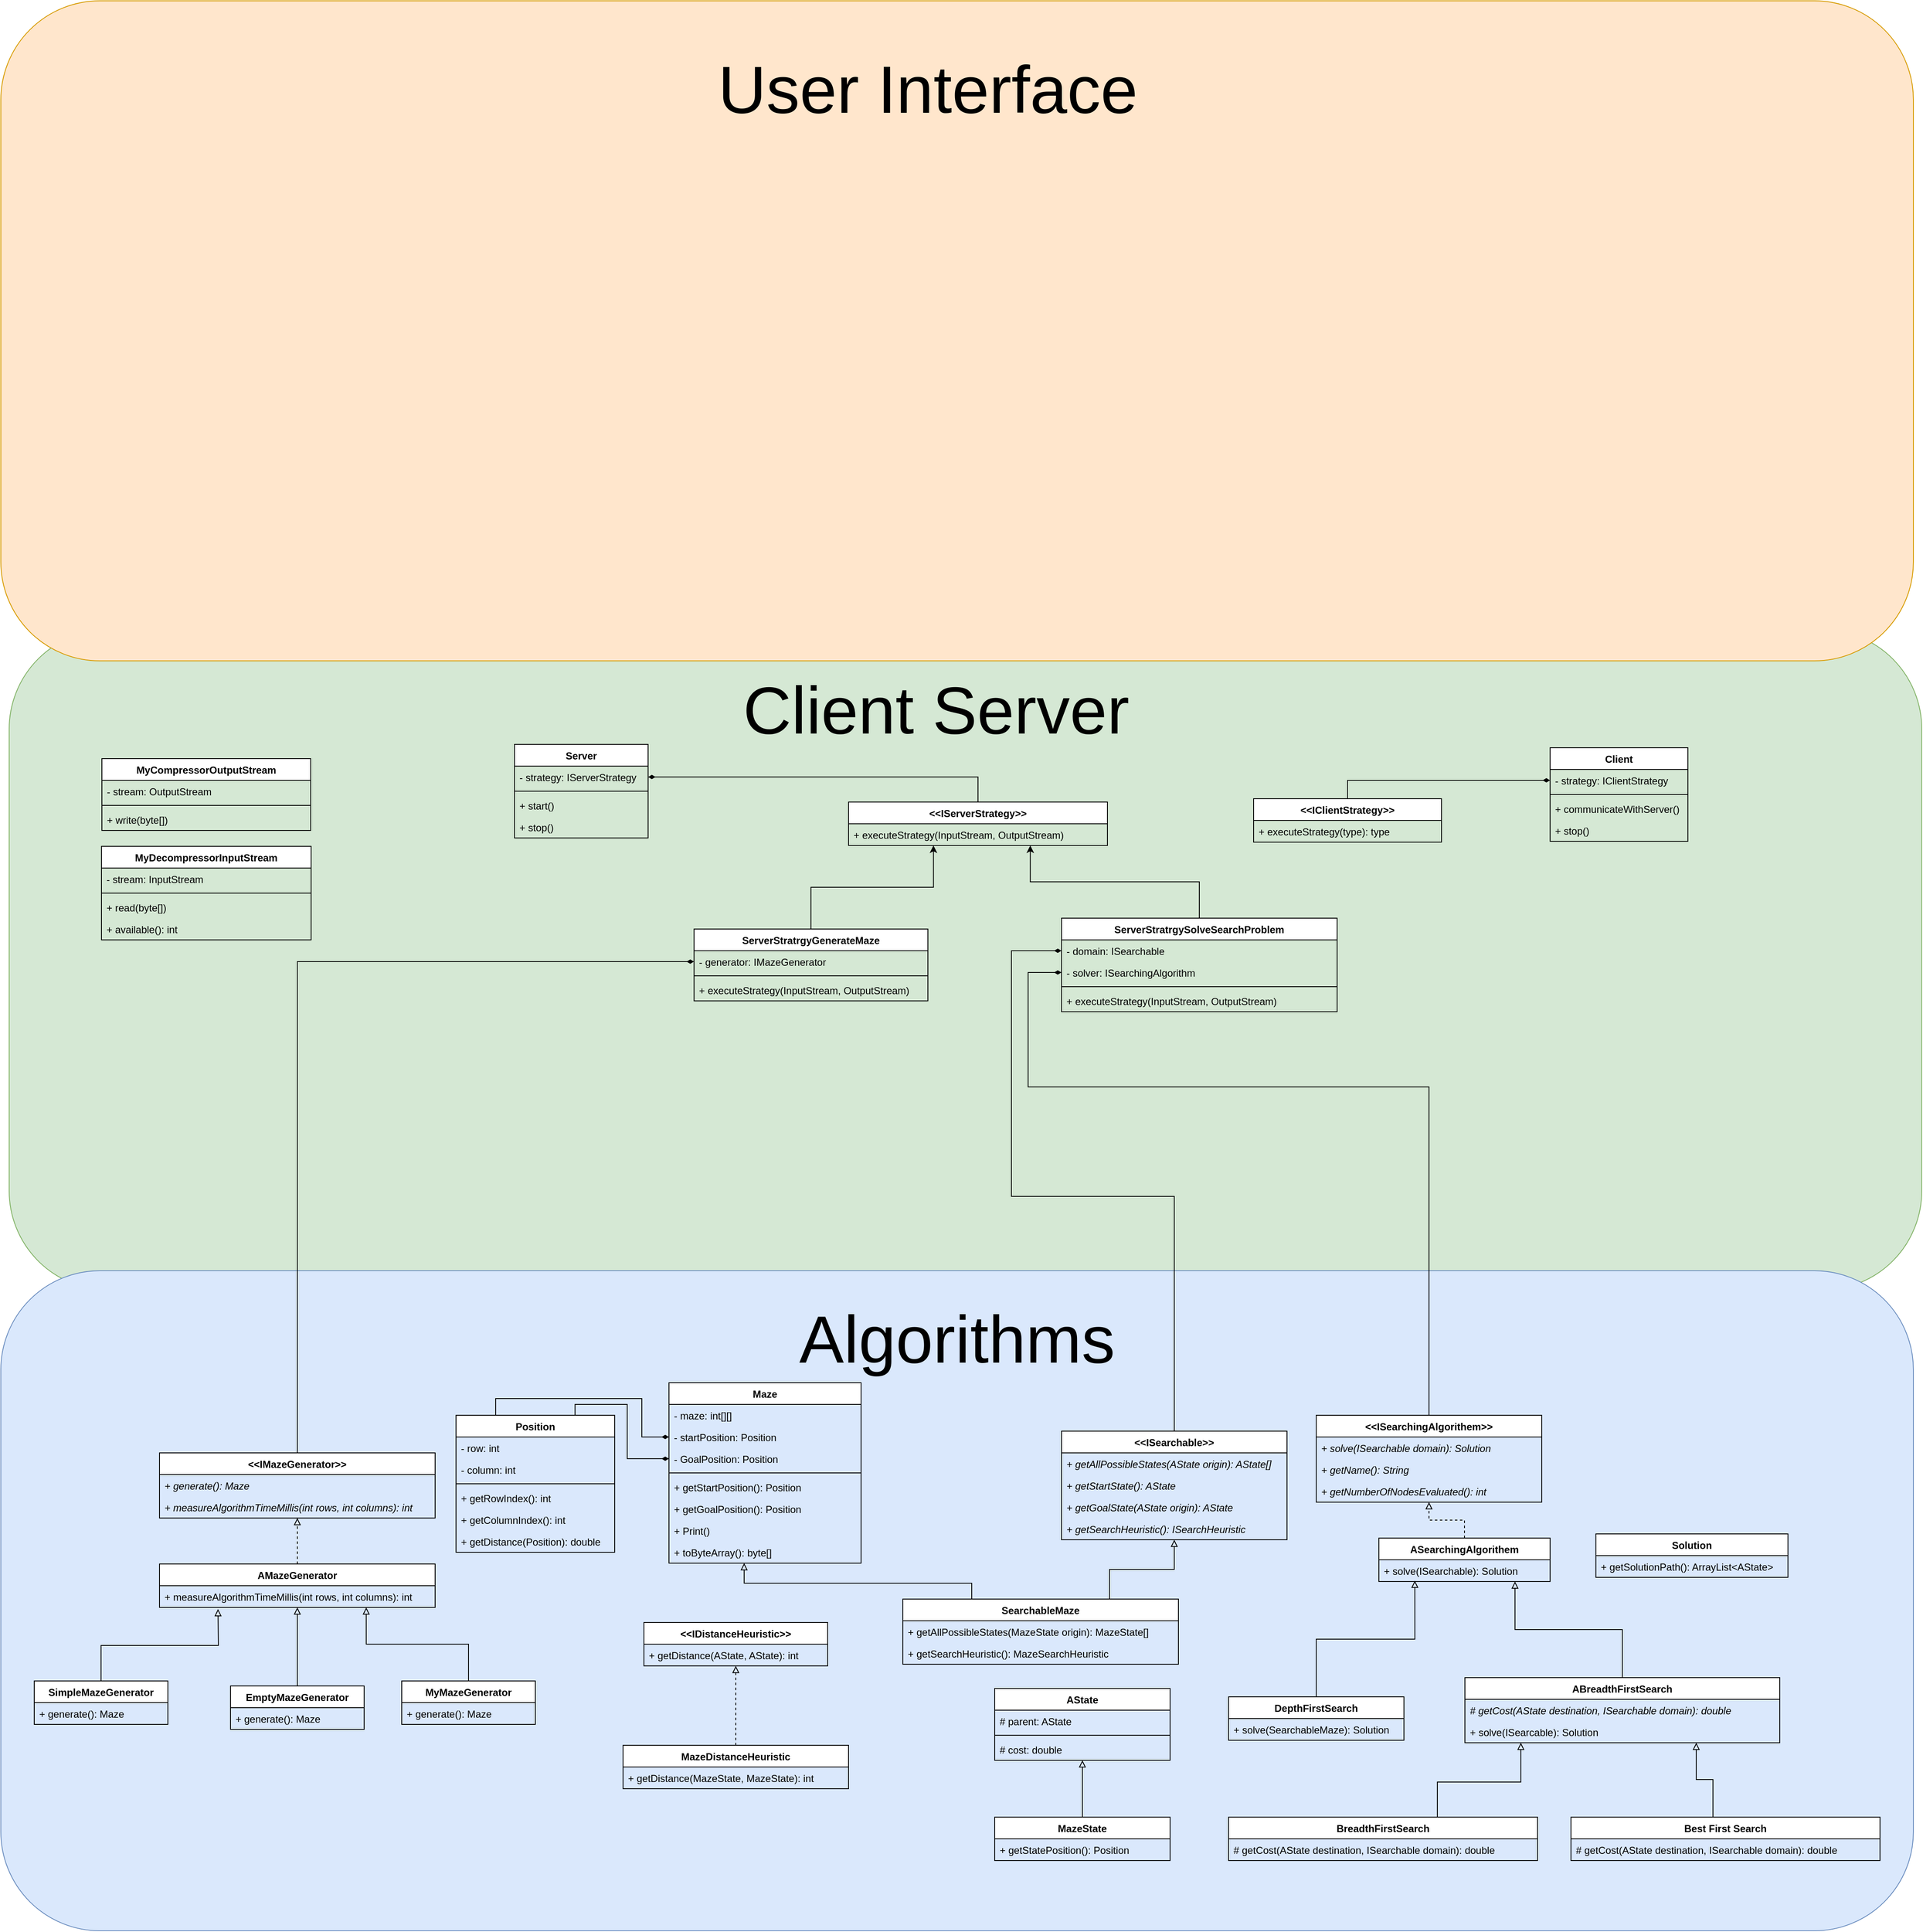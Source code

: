 <mxfile version="10.6.3" type="device"><diagram name="Page-1" id="9f46799a-70d6-7492-0946-bef42562c5a5"><mxGraphModel dx="123" dy="3073" grid="1" gridSize="10" guides="1" tooltips="1" connect="1" arrows="1" fold="1" page="1" pageScale="1" pageWidth="1100" pageHeight="850" background="#ffffff" math="0" shadow="0"><root><mxCell id="0"/><mxCell id="1" parent="0"/><mxCell id="spToThkMb56dMzTuIJ2X-179" value="" style="rounded=1;whiteSpace=wrap;html=1;fillColor=#d5e8d4;strokeColor=#82b366;" parent="1" vertex="1"><mxGeometry x="2540" y="-677" width="2290" height="790" as="geometry"/></mxCell><mxCell id="spToThkMb56dMzTuIJ2X-177" value="" style="rounded=1;whiteSpace=wrap;html=1;fillColor=#dae8fc;strokeColor=#6c8ebf;" parent="1" vertex="1"><mxGeometry x="2530" y="90" width="2290" height="790" as="geometry"/></mxCell><mxCell id="VLlTZTjeazGBH-mBGNuR-39" style="edgeStyle=orthogonalEdgeStyle;rounded=0;orthogonalLoop=1;jettySize=auto;html=1;exitX=0.5;exitY=0;exitDx=0;exitDy=0;entryX=0;entryY=0.5;entryDx=0;entryDy=0;endArrow=diamondThin;endFill=1;" edge="1" parent="1" source="spToThkMb56dMzTuIJ2X-102" target="VLlTZTjeazGBH-mBGNuR-25"><mxGeometry relative="1" as="geometry"/></mxCell><mxCell id="spToThkMb56dMzTuIJ2X-102" value="&lt;&lt;IMazeGenerator&gt;&gt;" style="swimlane;fontStyle=1;align=center;verticalAlign=top;childLayout=stackLayout;horizontal=1;startSize=26;horizontalStack=0;resizeParent=1;resizeParentMax=0;resizeLast=0;collapsible=1;marginBottom=0;" parent="1" vertex="1" treatAsSingle="0"><mxGeometry x="2720" y="308" width="330" height="78" as="geometry"/></mxCell><mxCell id="spToThkMb56dMzTuIJ2X-103" value="+ generate(): Maze" style="text;strokeColor=none;fillColor=none;align=left;verticalAlign=top;spacingLeft=4;spacingRight=4;overflow=hidden;rotatable=0;points=[[0,0.5],[1,0.5]];portConstraint=eastwest;fontStyle=2" parent="spToThkMb56dMzTuIJ2X-102" vertex="1"><mxGeometry y="26" width="330" height="26" as="geometry"/></mxCell><mxCell id="spToThkMb56dMzTuIJ2X-104" value="+ measureAlgorithmTimeMillis(int rows, int columns): int" style="text;strokeColor=none;fillColor=none;align=left;verticalAlign=top;spacingLeft=4;spacingRight=4;overflow=hidden;rotatable=0;points=[[0,0.5],[1,0.5]];portConstraint=eastwest;dashed=1;fontStyle=2" parent="spToThkMb56dMzTuIJ2X-102" vertex="1"><mxGeometry y="52" width="330" height="26" as="geometry"/></mxCell><mxCell id="spToThkMb56dMzTuIJ2X-105" style="edgeStyle=orthogonalEdgeStyle;rounded=0;orthogonalLoop=1;jettySize=auto;html=1;strokeColor=none;" parent="1" source="spToThkMb56dMzTuIJ2X-107" target="spToThkMb56dMzTuIJ2X-102" edge="1"><mxGeometry relative="1" as="geometry"/></mxCell><mxCell id="spToThkMb56dMzTuIJ2X-106" style="edgeStyle=orthogonalEdgeStyle;rounded=0;orthogonalLoop=1;jettySize=auto;html=1;exitX=0.5;exitY=0;exitDx=0;exitDy=0;strokeColor=#000000;dashed=1;endArrow=block;endFill=0;" parent="1" source="spToThkMb56dMzTuIJ2X-107" target="spToThkMb56dMzTuIJ2X-102" edge="1"><mxGeometry relative="1" as="geometry"/></mxCell><mxCell id="spToThkMb56dMzTuIJ2X-107" value="AMazeGenerator" style="swimlane;fontStyle=1;align=center;verticalAlign=top;childLayout=stackLayout;horizontal=1;startSize=26;horizontalStack=0;resizeParent=1;resizeParentMax=0;resizeLast=0;collapsible=1;marginBottom=0;" parent="1" vertex="1" treatAsSingle="0"><mxGeometry x="2720" y="441" width="330" height="52" as="geometry"/></mxCell><mxCell id="spToThkMb56dMzTuIJ2X-108" value="+ measureAlgorithmTimeMillis(int rows, int columns): int" style="text;strokeColor=none;fillColor=none;align=left;verticalAlign=top;spacingLeft=4;spacingRight=4;overflow=hidden;rotatable=0;points=[[0,0.5],[1,0.5]];portConstraint=eastwest;" parent="spToThkMb56dMzTuIJ2X-107" vertex="1"><mxGeometry y="26" width="330" height="26" as="geometry"/></mxCell><mxCell id="spToThkMb56dMzTuIJ2X-109" style="edgeStyle=orthogonalEdgeStyle;rounded=0;orthogonalLoop=1;jettySize=auto;html=1;exitX=0.5;exitY=0;exitDx=0;exitDy=0;endArrow=block;endFill=0;strokeColor=#000000;" parent="1" source="spToThkMb56dMzTuIJ2X-110" edge="1"><mxGeometry relative="1" as="geometry"><mxPoint x="2790" y="495" as="targetPoint"/></mxGeometry></mxCell><mxCell id="spToThkMb56dMzTuIJ2X-110" value="SimpleMazeGenerator" style="swimlane;fontStyle=1;align=center;verticalAlign=top;childLayout=stackLayout;horizontal=1;startSize=26;horizontalStack=0;resizeParent=1;resizeParentMax=0;resizeLast=0;collapsible=1;marginBottom=0;" parent="1" vertex="1" treatAsSingle="0"><mxGeometry x="2570" y="581" width="160" height="52" as="geometry"/></mxCell><mxCell id="spToThkMb56dMzTuIJ2X-111" value="+ generate(): Maze" style="text;strokeColor=none;fillColor=none;align=left;verticalAlign=top;spacingLeft=4;spacingRight=4;overflow=hidden;rotatable=0;points=[[0,0.5],[1,0.5]];portConstraint=eastwest;" parent="spToThkMb56dMzTuIJ2X-110" vertex="1"><mxGeometry y="26" width="160" height="26" as="geometry"/></mxCell><mxCell id="spToThkMb56dMzTuIJ2X-112" style="edgeStyle=orthogonalEdgeStyle;rounded=0;orthogonalLoop=1;jettySize=auto;html=1;exitX=0.5;exitY=0;exitDx=0;exitDy=0;startArrow=none;startFill=0;endArrow=block;endFill=0;strokeColor=#000000;" parent="1" source="spToThkMb56dMzTuIJ2X-113" target="spToThkMb56dMzTuIJ2X-107" edge="1"><mxGeometry relative="1" as="geometry"/></mxCell><mxCell id="spToThkMb56dMzTuIJ2X-113" value="EmptyMazeGenerator" style="swimlane;fontStyle=1;align=center;verticalAlign=top;childLayout=stackLayout;horizontal=1;startSize=26;horizontalStack=0;resizeParent=1;resizeParentMax=0;resizeLast=0;collapsible=1;marginBottom=0;" parent="1" vertex="1" treatAsSingle="0"><mxGeometry x="2805" y="587" width="160" height="52" as="geometry"/></mxCell><mxCell id="spToThkMb56dMzTuIJ2X-114" value="+ generate(): Maze" style="text;strokeColor=none;fillColor=none;align=left;verticalAlign=top;spacingLeft=4;spacingRight=4;overflow=hidden;rotatable=0;points=[[0,0.5],[1,0.5]];portConstraint=eastwest;" parent="spToThkMb56dMzTuIJ2X-113" vertex="1"><mxGeometry y="26" width="160" height="26" as="geometry"/></mxCell><mxCell id="spToThkMb56dMzTuIJ2X-115" style="edgeStyle=orthogonalEdgeStyle;rounded=0;orthogonalLoop=1;jettySize=auto;html=1;exitX=0.5;exitY=0;exitDx=0;exitDy=0;entryX=0.75;entryY=1;entryDx=0;entryDy=0;endArrow=block;endFill=0;strokeColor=#000000;" parent="1" source="spToThkMb56dMzTuIJ2X-116" target="spToThkMb56dMzTuIJ2X-107" edge="1"><mxGeometry relative="1" as="geometry"/></mxCell><mxCell id="spToThkMb56dMzTuIJ2X-116" value="MyMazeGenerator&#10;" style="swimlane;fontStyle=1;align=center;verticalAlign=top;childLayout=stackLayout;horizontal=1;startSize=26;horizontalStack=0;resizeParent=1;resizeParentMax=0;resizeLast=0;collapsible=1;marginBottom=0;" parent="1" vertex="1" treatAsSingle="0"><mxGeometry x="3010" y="581" width="160" height="52" as="geometry"/></mxCell><mxCell id="spToThkMb56dMzTuIJ2X-117" value="+ generate(): Maze" style="text;strokeColor=none;fillColor=none;align=left;verticalAlign=top;spacingLeft=4;spacingRight=4;overflow=hidden;rotatable=0;points=[[0,0.5],[1,0.5]];portConstraint=eastwest;" parent="spToThkMb56dMzTuIJ2X-116" vertex="1"><mxGeometry y="26" width="160" height="26" as="geometry"/></mxCell><mxCell id="spToThkMb56dMzTuIJ2X-118" value="Maze" style="swimlane;fontStyle=1;align=center;verticalAlign=top;childLayout=stackLayout;horizontal=1;startSize=26;horizontalStack=0;resizeParent=1;resizeParentMax=0;resizeLast=0;collapsible=1;marginBottom=0;" parent="1" vertex="1" treatAsSingle="0"><mxGeometry x="3330" y="224" width="230" height="216" as="geometry"/></mxCell><mxCell id="spToThkMb56dMzTuIJ2X-119" value="- maze: int[][]&#10;" style="text;strokeColor=none;fillColor=none;align=left;verticalAlign=top;spacingLeft=4;spacingRight=4;overflow=hidden;rotatable=0;points=[[0,0.5],[1,0.5]];portConstraint=eastwest;" parent="spToThkMb56dMzTuIJ2X-118" vertex="1"><mxGeometry y="26" width="230" height="26" as="geometry"/></mxCell><mxCell id="spToThkMb56dMzTuIJ2X-120" value="- startPosition: Position&#10;" style="text;strokeColor=none;fillColor=none;align=left;verticalAlign=top;spacingLeft=4;spacingRight=4;overflow=hidden;rotatable=0;points=[[0,0.5],[1,0.5]];portConstraint=eastwest;" parent="spToThkMb56dMzTuIJ2X-118" vertex="1"><mxGeometry y="52" width="230" height="26" as="geometry"/></mxCell><mxCell id="spToThkMb56dMzTuIJ2X-121" value="- GoalPosition: Position&#10;" style="text;strokeColor=none;fillColor=none;align=left;verticalAlign=top;spacingLeft=4;spacingRight=4;overflow=hidden;rotatable=0;points=[[0,0.5],[1,0.5]];portConstraint=eastwest;" parent="spToThkMb56dMzTuIJ2X-118" vertex="1"><mxGeometry y="78" width="230" height="26" as="geometry"/></mxCell><mxCell id="spToThkMb56dMzTuIJ2X-122" value="" style="line;strokeWidth=1;fillColor=none;align=left;verticalAlign=middle;spacingTop=-1;spacingLeft=3;spacingRight=3;rotatable=0;labelPosition=right;points=[];portConstraint=eastwest;" parent="spToThkMb56dMzTuIJ2X-118" vertex="1"><mxGeometry y="104" width="230" height="8" as="geometry"/></mxCell><mxCell id="spToThkMb56dMzTuIJ2X-123" value="+ getStartPosition(): Position" style="text;strokeColor=none;fillColor=none;align=left;verticalAlign=top;spacingLeft=4;spacingRight=4;overflow=hidden;rotatable=0;points=[[0,0.5],[1,0.5]];portConstraint=eastwest;" parent="spToThkMb56dMzTuIJ2X-118" vertex="1"><mxGeometry y="112" width="230" height="26" as="geometry"/></mxCell><mxCell id="spToThkMb56dMzTuIJ2X-124" value="+ getGoalPosition(): Position" style="text;strokeColor=none;fillColor=none;align=left;verticalAlign=top;spacingLeft=4;spacingRight=4;overflow=hidden;rotatable=0;points=[[0,0.5],[1,0.5]];portConstraint=eastwest;" parent="spToThkMb56dMzTuIJ2X-118" vertex="1"><mxGeometry y="138" width="230" height="26" as="geometry"/></mxCell><mxCell id="spToThkMb56dMzTuIJ2X-125" value="+ Print()" style="text;strokeColor=none;fillColor=none;align=left;verticalAlign=top;spacingLeft=4;spacingRight=4;overflow=hidden;rotatable=0;points=[[0,0.5],[1,0.5]];portConstraint=eastwest;" parent="spToThkMb56dMzTuIJ2X-118" vertex="1"><mxGeometry y="164" width="230" height="26" as="geometry"/></mxCell><mxCell id="VLlTZTjeazGBH-mBGNuR-7" value="+ toByteArray(): byte[]" style="text;strokeColor=none;fillColor=none;align=left;verticalAlign=top;spacingLeft=4;spacingRight=4;overflow=hidden;rotatable=0;points=[[0,0.5],[1,0.5]];portConstraint=eastwest;" vertex="1" parent="spToThkMb56dMzTuIJ2X-118"><mxGeometry y="190" width="230" height="26" as="geometry"/></mxCell><mxCell id="VLlTZTjeazGBH-mBGNuR-37" style="edgeStyle=orthogonalEdgeStyle;rounded=0;orthogonalLoop=1;jettySize=auto;html=1;exitX=0.75;exitY=0;exitDx=0;exitDy=0;endArrow=diamondThin;endFill=1;entryX=0;entryY=0.5;entryDx=0;entryDy=0;" edge="1" parent="1" source="spToThkMb56dMzTuIJ2X-126" target="spToThkMb56dMzTuIJ2X-121"><mxGeometry relative="1" as="geometry"><Array as="points"><mxPoint x="3218" y="250"/><mxPoint x="3280" y="250"/><mxPoint x="3280" y="315"/></Array></mxGeometry></mxCell><mxCell id="spToThkMb56dMzTuIJ2X-126" value="Position" style="swimlane;fontStyle=1;align=center;verticalAlign=top;childLayout=stackLayout;horizontal=1;startSize=26;horizontalStack=0;resizeParent=1;resizeParentMax=0;resizeLast=0;collapsible=1;marginBottom=0;" parent="1" vertex="1" treatAsSingle="0"><mxGeometry x="3075" y="263" width="190" height="164" as="geometry"><mxRectangle x="760" y="84" width="80" height="26" as="alternateBounds"/></mxGeometry></mxCell><mxCell id="spToThkMb56dMzTuIJ2X-127" value="- row: int" style="text;strokeColor=none;fillColor=none;align=left;verticalAlign=top;spacingLeft=4;spacingRight=4;overflow=hidden;rotatable=0;points=[[0,0.5],[1,0.5]];portConstraint=eastwest;" parent="spToThkMb56dMzTuIJ2X-126" vertex="1"><mxGeometry y="26" width="190" height="26" as="geometry"/></mxCell><mxCell id="spToThkMb56dMzTuIJ2X-128" value="- column: int" style="text;strokeColor=none;fillColor=none;align=left;verticalAlign=top;spacingLeft=4;spacingRight=4;overflow=hidden;rotatable=0;points=[[0,0.5],[1,0.5]];portConstraint=eastwest;" parent="spToThkMb56dMzTuIJ2X-126" vertex="1"><mxGeometry y="52" width="190" height="26" as="geometry"/></mxCell><mxCell id="spToThkMb56dMzTuIJ2X-129" value="" style="line;strokeWidth=1;fillColor=none;align=left;verticalAlign=middle;spacingTop=-1;spacingLeft=3;spacingRight=3;rotatable=0;labelPosition=right;points=[];portConstraint=eastwest;" parent="spToThkMb56dMzTuIJ2X-126" vertex="1"><mxGeometry y="78" width="190" height="8" as="geometry"/></mxCell><mxCell id="spToThkMb56dMzTuIJ2X-130" value="+ getRowIndex(): int" style="text;strokeColor=none;fillColor=none;align=left;verticalAlign=top;spacingLeft=4;spacingRight=4;overflow=hidden;rotatable=0;points=[[0,0.5],[1,0.5]];portConstraint=eastwest;" parent="spToThkMb56dMzTuIJ2X-126" vertex="1"><mxGeometry y="86" width="190" height="26" as="geometry"/></mxCell><mxCell id="spToThkMb56dMzTuIJ2X-131" value="+ getColumnIndex(): int" style="text;strokeColor=none;fillColor=none;align=left;verticalAlign=top;spacingLeft=4;spacingRight=4;overflow=hidden;rotatable=0;points=[[0,0.5],[1,0.5]];portConstraint=eastwest;" parent="spToThkMb56dMzTuIJ2X-126" vertex="1"><mxGeometry y="112" width="190" height="26" as="geometry"/></mxCell><mxCell id="spToThkMb56dMzTuIJ2X-132" value="+ getDistance(Position): double" style="text;strokeColor=none;fillColor=none;align=left;verticalAlign=top;spacingLeft=4;spacingRight=4;overflow=hidden;rotatable=0;points=[[0,0.5],[1,0.5]];portConstraint=eastwest;" parent="spToThkMb56dMzTuIJ2X-126" vertex="1"><mxGeometry y="138" width="190" height="26" as="geometry"/></mxCell><mxCell id="VLlTZTjeazGBH-mBGNuR-35" style="edgeStyle=orthogonalEdgeStyle;rounded=0;orthogonalLoop=1;jettySize=auto;html=1;exitX=0.5;exitY=0;exitDx=0;exitDy=0;entryX=0;entryY=0.5;entryDx=0;entryDy=0;endArrow=diamondThin;endFill=1;" edge="1" parent="1" source="spToThkMb56dMzTuIJ2X-133" target="VLlTZTjeazGBH-mBGNuR-29"><mxGeometry relative="1" as="geometry"><Array as="points"><mxPoint x="3935" y="1"/><mxPoint x="3740" y="1"/><mxPoint x="3740" y="-293"/></Array></mxGeometry></mxCell><mxCell id="spToThkMb56dMzTuIJ2X-133" value="&lt;&lt;ISearchable&gt;&gt;" style="swimlane;fontStyle=1;align=center;verticalAlign=top;childLayout=stackLayout;horizontal=1;startSize=26;horizontalStack=0;resizeParent=1;resizeParentMax=0;resizeLast=0;collapsible=1;marginBottom=0;" parent="1" vertex="1" treatAsSingle="0"><mxGeometry x="3800" y="282" width="270" height="130" as="geometry"/></mxCell><mxCell id="spToThkMb56dMzTuIJ2X-134" value="+ getAllPossibleStates(AState origin): AState[]" style="text;strokeColor=none;fillColor=none;align=left;verticalAlign=top;spacingLeft=4;spacingRight=4;overflow=hidden;rotatable=0;points=[[0,0.5],[1,0.5]];portConstraint=eastwest;fontStyle=2" parent="spToThkMb56dMzTuIJ2X-133" vertex="1"><mxGeometry y="26" width="270" height="26" as="geometry"/></mxCell><mxCell id="spToThkMb56dMzTuIJ2X-135" value="+ getStartState(): AState" style="text;strokeColor=none;fillColor=none;align=left;verticalAlign=top;spacingLeft=4;spacingRight=4;overflow=hidden;rotatable=0;points=[[0,0.5],[1,0.5]];portConstraint=eastwest;fontStyle=2" parent="spToThkMb56dMzTuIJ2X-133" vertex="1"><mxGeometry y="52" width="270" height="26" as="geometry"/></mxCell><mxCell id="spToThkMb56dMzTuIJ2X-136" value="+ getGoalState(AState origin): AState" style="text;strokeColor=none;fillColor=none;align=left;verticalAlign=top;spacingLeft=4;spacingRight=4;overflow=hidden;rotatable=0;points=[[0,0.5],[1,0.5]];portConstraint=eastwest;fontStyle=2" parent="spToThkMb56dMzTuIJ2X-133" vertex="1"><mxGeometry y="78" width="270" height="26" as="geometry"/></mxCell><mxCell id="spToThkMb56dMzTuIJ2X-137" value="+ getSearchHeuristic(): ISearchHeuristic" style="text;strokeColor=none;fillColor=none;align=left;verticalAlign=top;spacingLeft=4;spacingRight=4;overflow=hidden;rotatable=0;points=[[0,0.5],[1,0.5]];portConstraint=eastwest;fontStyle=2" parent="spToThkMb56dMzTuIJ2X-133" vertex="1"><mxGeometry y="104" width="270" height="26" as="geometry"/></mxCell><mxCell id="spToThkMb56dMzTuIJ2X-138" style="edgeStyle=orthogonalEdgeStyle;rounded=0;orthogonalLoop=1;jettySize=auto;html=1;exitX=0.75;exitY=0;exitDx=0;exitDy=0;entryX=0.5;entryY=1;entryDx=0;entryDy=0;endArrow=block;endFill=0;strokeColor=#000000;" parent="1" source="spToThkMb56dMzTuIJ2X-140" target="spToThkMb56dMzTuIJ2X-133" edge="1"><mxGeometry relative="1" as="geometry"/></mxCell><mxCell id="spToThkMb56dMzTuIJ2X-139" style="edgeStyle=orthogonalEdgeStyle;rounded=0;orthogonalLoop=1;jettySize=auto;html=1;exitX=0.25;exitY=0;exitDx=0;exitDy=0;endArrow=block;endFill=0;strokeColor=#000000;" parent="1" source="spToThkMb56dMzTuIJ2X-140" target="spToThkMb56dMzTuIJ2X-118" edge="1"><mxGeometry relative="1" as="geometry"><Array as="points"><mxPoint x="3692" y="464"/><mxPoint x="3420" y="464"/></Array></mxGeometry></mxCell><mxCell id="spToThkMb56dMzTuIJ2X-140" value="SearchableMaze" style="swimlane;fontStyle=1;align=center;verticalAlign=top;childLayout=stackLayout;horizontal=1;startSize=26;horizontalStack=0;resizeParent=1;resizeParentMax=0;resizeLast=0;collapsible=1;marginBottom=0;" parent="1" vertex="1" treatAsSingle="0"><mxGeometry x="3610" y="483" width="330" height="78" as="geometry"/></mxCell><mxCell id="spToThkMb56dMzTuIJ2X-141" value="+ getAllPossibleStates(MazeState origin): MazeState[]" style="text;strokeColor=none;fillColor=none;align=left;verticalAlign=top;spacingLeft=4;spacingRight=4;overflow=hidden;rotatable=0;points=[[0,0.5],[1,0.5]];portConstraint=eastwest;" parent="spToThkMb56dMzTuIJ2X-140" vertex="1"><mxGeometry y="26" width="330" height="26" as="geometry"/></mxCell><mxCell id="spToThkMb56dMzTuIJ2X-142" value="+ getSearchHeuristic(): MazeSearchHeuristic" style="text;strokeColor=none;fillColor=none;align=left;verticalAlign=top;spacingLeft=4;spacingRight=4;overflow=hidden;rotatable=0;points=[[0,0.5],[1,0.5]];portConstraint=eastwest;" parent="spToThkMb56dMzTuIJ2X-140" vertex="1"><mxGeometry y="52" width="330" height="26" as="geometry"/></mxCell><mxCell id="spToThkMb56dMzTuIJ2X-143" value="MazeState" style="swimlane;fontStyle=1;align=center;verticalAlign=top;childLayout=stackLayout;horizontal=1;startSize=26;horizontalStack=0;resizeParent=1;resizeParentMax=0;resizeLast=0;collapsible=1;marginBottom=0;" parent="1" vertex="1" treatAsSingle="0"><mxGeometry x="3720" y="744" width="210" height="52" as="geometry"/></mxCell><mxCell id="spToThkMb56dMzTuIJ2X-144" value="+ getStatePosition(): Position" style="text;strokeColor=none;fillColor=none;align=left;verticalAlign=top;spacingLeft=4;spacingRight=4;overflow=hidden;rotatable=0;points=[[0,0.5],[1,0.5]];portConstraint=eastwest;" parent="spToThkMb56dMzTuIJ2X-143" vertex="1"><mxGeometry y="26" width="210" height="26" as="geometry"/></mxCell><mxCell id="VLlTZTjeazGBH-mBGNuR-36" style="edgeStyle=orthogonalEdgeStyle;rounded=0;orthogonalLoop=1;jettySize=auto;html=1;exitX=0.5;exitY=0;exitDx=0;exitDy=0;entryX=0;entryY=0.5;entryDx=0;entryDy=0;endArrow=diamondThin;endFill=1;" edge="1" parent="1" source="spToThkMb56dMzTuIJ2X-145" target="VLlTZTjeazGBH-mBGNuR-34"><mxGeometry relative="1" as="geometry"><Array as="points"><mxPoint x="4240" y="-130"/><mxPoint x="3760" y="-130"/><mxPoint x="3760" y="-267"/></Array></mxGeometry></mxCell><mxCell id="spToThkMb56dMzTuIJ2X-145" value="&lt;&lt;ISearchingAlgorithem&gt;&gt;" style="swimlane;fontStyle=1;align=center;verticalAlign=top;childLayout=stackLayout;horizontal=1;startSize=26;horizontalStack=0;resizeParent=1;resizeParentMax=0;resizeLast=0;collapsible=1;marginBottom=0;" parent="1" vertex="1" treatAsSingle="0"><mxGeometry x="4105" y="263" width="270" height="104" as="geometry"/></mxCell><mxCell id="spToThkMb56dMzTuIJ2X-146" value="+ solve(ISearchable domain): Solution" style="text;strokeColor=none;fillColor=none;align=left;verticalAlign=top;spacingLeft=4;spacingRight=4;overflow=hidden;rotatable=0;points=[[0,0.5],[1,0.5]];portConstraint=eastwest;fontStyle=2" parent="spToThkMb56dMzTuIJ2X-145" vertex="1"><mxGeometry y="26" width="270" height="26" as="geometry"/></mxCell><mxCell id="spToThkMb56dMzTuIJ2X-147" value="+ getName(): String" style="text;strokeColor=none;fillColor=none;align=left;verticalAlign=top;spacingLeft=4;spacingRight=4;overflow=hidden;rotatable=0;points=[[0,0.5],[1,0.5]];portConstraint=eastwest;fontStyle=2" parent="spToThkMb56dMzTuIJ2X-145" vertex="1"><mxGeometry y="52" width="270" height="26" as="geometry"/></mxCell><mxCell id="spToThkMb56dMzTuIJ2X-148" value="+ getNumberOfNodesEvaluated(): int" style="text;align=left;verticalAlign=top;spacingLeft=4;spacingRight=4;overflow=hidden;rotatable=0;points=[[0,0.5],[1,0.5]];portConstraint=eastwest;fontStyle=2" parent="spToThkMb56dMzTuIJ2X-145" vertex="1"><mxGeometry y="78" width="270" height="26" as="geometry"/></mxCell><mxCell id="spToThkMb56dMzTuIJ2X-149" value="Solution" style="swimlane;fontStyle=1;align=center;verticalAlign=top;childLayout=stackLayout;horizontal=1;startSize=26;horizontalStack=0;resizeParent=1;resizeParentMax=0;resizeLast=0;collapsible=1;marginBottom=0;" parent="1" vertex="1" treatAsSingle="0"><mxGeometry x="4439.81" y="405" width="230" height="52" as="geometry"/></mxCell><mxCell id="spToThkMb56dMzTuIJ2X-150" value="+ getSolutionPath(): ArrayList&lt;AState&gt;" style="text;strokeColor=none;fillColor=none;align=left;verticalAlign=top;spacingLeft=4;spacingRight=4;overflow=hidden;rotatable=0;points=[[0,0.5],[1,0.5]];portConstraint=eastwest;" parent="spToThkMb56dMzTuIJ2X-149" vertex="1"><mxGeometry y="26" width="230" height="26" as="geometry"/></mxCell><mxCell id="spToThkMb56dMzTuIJ2X-151" style="edgeStyle=orthogonalEdgeStyle;rounded=0;orthogonalLoop=1;jettySize=auto;html=1;exitX=0.5;exitY=0;exitDx=0;exitDy=0;entryX=0.5;entryY=1;entryDx=0;entryDy=0;startArrow=none;startFill=0;endArrow=block;endFill=0;strokeColor=#000000;dashed=1;" parent="1" source="spToThkMb56dMzTuIJ2X-152" target="spToThkMb56dMzTuIJ2X-145" edge="1"><mxGeometry relative="1" as="geometry"/></mxCell><mxCell id="spToThkMb56dMzTuIJ2X-152" value="ASearchingAlgorithem" style="swimlane;fontStyle=1;align=center;verticalAlign=top;childLayout=stackLayout;horizontal=1;startSize=26;horizontalStack=0;resizeParent=1;resizeParentMax=0;resizeLast=0;collapsible=1;marginBottom=0;" parent="1" vertex="1" treatAsSingle="0"><mxGeometry x="4180" y="410" width="205" height="52" as="geometry"/></mxCell><mxCell id="spToThkMb56dMzTuIJ2X-153" value="+ solve(ISearchable): Solution" style="text;strokeColor=none;fillColor=none;align=left;verticalAlign=top;spacingLeft=4;spacingRight=4;overflow=hidden;rotatable=0;points=[[0,0.5],[1,0.5]];portConstraint=eastwest;" parent="spToThkMb56dMzTuIJ2X-152" vertex="1"><mxGeometry y="26" width="205" height="26" as="geometry"/></mxCell><mxCell id="spToThkMb56dMzTuIJ2X-154" style="edgeStyle=orthogonalEdgeStyle;rounded=0;orthogonalLoop=1;jettySize=auto;html=1;exitX=0.5;exitY=0;exitDx=0;exitDy=0;entryX=0.21;entryY=0.962;entryDx=0;entryDy=0;entryPerimeter=0;startArrow=none;startFill=0;endArrow=block;endFill=0;strokeColor=#000000;" parent="1" source="spToThkMb56dMzTuIJ2X-155" target="spToThkMb56dMzTuIJ2X-153" edge="1"><mxGeometry relative="1" as="geometry"><Array as="points"><mxPoint x="4105" y="531"/><mxPoint x="4223" y="531"/></Array></mxGeometry></mxCell><mxCell id="spToThkMb56dMzTuIJ2X-155" value="DepthFirstSearch" style="swimlane;fontStyle=1;align=center;verticalAlign=top;childLayout=stackLayout;horizontal=1;startSize=26;horizontalStack=0;resizeParent=1;resizeParentMax=0;resizeLast=0;collapsible=1;marginBottom=0;" parent="1" vertex="1" treatAsSingle="0"><mxGeometry x="4000" y="600" width="210" height="52" as="geometry"/></mxCell><mxCell id="spToThkMb56dMzTuIJ2X-156" value="+ solve(SearchableMaze): Solution" style="text;strokeColor=none;fillColor=none;align=left;verticalAlign=top;spacingLeft=4;spacingRight=4;overflow=hidden;rotatable=0;points=[[0,0.5],[1,0.5]];portConstraint=eastwest;" parent="spToThkMb56dMzTuIJ2X-155" vertex="1"><mxGeometry y="26" width="210" height="26" as="geometry"/></mxCell><mxCell id="spToThkMb56dMzTuIJ2X-157" style="edgeStyle=orthogonalEdgeStyle;rounded=0;orthogonalLoop=1;jettySize=auto;html=1;exitX=0.5;exitY=0;exitDx=0;exitDy=0;startArrow=none;startFill=0;endArrow=block;endFill=0;strokeColor=#000000;entryX=0.795;entryY=1;entryDx=0;entryDy=0;entryPerimeter=0;" parent="1" source="spToThkMb56dMzTuIJ2X-158" target="spToThkMb56dMzTuIJ2X-153" edge="1"><mxGeometry relative="1" as="geometry"><mxPoint x="3405" y="73" as="sourcePoint"/></mxGeometry></mxCell><mxCell id="spToThkMb56dMzTuIJ2X-158" value="ABreadthFirstSearch" style="swimlane;fontStyle=1;align=center;verticalAlign=top;childLayout=stackLayout;horizontal=1;startSize=26;horizontalStack=0;resizeParent=1;resizeParentMax=0;resizeLast=0;collapsible=1;marginBottom=0;" parent="1" vertex="1" treatAsSingle="0"><mxGeometry x="4283" y="577" width="377" height="78" as="geometry"/></mxCell><mxCell id="spToThkMb56dMzTuIJ2X-159" value="# getCost(AState destination, ISearchable domain): double" style="text;strokeColor=none;fillColor=none;align=left;verticalAlign=top;spacingLeft=4;spacingRight=4;overflow=hidden;rotatable=0;points=[[0,0.5],[1,0.5]];portConstraint=eastwest;fontStyle=2" parent="spToThkMb56dMzTuIJ2X-158" vertex="1"><mxGeometry y="26" width="377" height="26" as="geometry"/></mxCell><mxCell id="spToThkMb56dMzTuIJ2X-160" value="+ solve(ISearcable): Solution" style="text;strokeColor=none;fillColor=none;align=left;verticalAlign=top;spacingLeft=4;spacingRight=4;overflow=hidden;rotatable=0;points=[[0,0.5],[1,0.5]];portConstraint=eastwest;" parent="spToThkMb56dMzTuIJ2X-158" vertex="1"><mxGeometry y="52" width="377" height="26" as="geometry"/></mxCell><mxCell id="spToThkMb56dMzTuIJ2X-161" style="edgeStyle=orthogonalEdgeStyle;rounded=0;orthogonalLoop=1;jettySize=auto;html=1;exitX=0.5;exitY=0;exitDx=0;exitDy=0;startArrow=none;startFill=0;endArrow=block;endFill=0;strokeColor=#000000;" parent="1" source="spToThkMb56dMzTuIJ2X-162" target="spToThkMb56dMzTuIJ2X-158" edge="1"><mxGeometry relative="1" as="geometry"><Array as="points"><mxPoint x="4250" y="702"/><mxPoint x="4350" y="702"/></Array></mxGeometry></mxCell><mxCell id="spToThkMb56dMzTuIJ2X-162" value="BreadthFirstSearch" style="swimlane;fontStyle=1;align=center;verticalAlign=top;childLayout=stackLayout;horizontal=1;startSize=26;horizontalStack=0;resizeParent=1;resizeParentMax=0;resizeLast=0;collapsible=1;marginBottom=0;" parent="1" vertex="1" treatAsSingle="0"><mxGeometry x="4000" y="744" width="370" height="52" as="geometry"/></mxCell><mxCell id="spToThkMb56dMzTuIJ2X-163" value="# getCost(AState destination, ISearchable domain): double" style="text;strokeColor=none;fillColor=none;align=left;verticalAlign=top;spacingLeft=4;spacingRight=4;overflow=hidden;rotatable=0;points=[[0,0.5],[1,0.5]];portConstraint=eastwest;" parent="spToThkMb56dMzTuIJ2X-162" vertex="1"><mxGeometry y="26" width="370" height="26" as="geometry"/></mxCell><mxCell id="spToThkMb56dMzTuIJ2X-164" style="edgeStyle=orthogonalEdgeStyle;rounded=0;orthogonalLoop=1;jettySize=auto;html=1;exitX=0.5;exitY=0;exitDx=0;exitDy=0;startArrow=none;startFill=0;endArrow=block;endFill=0;strokeColor=#000000;" parent="1" source="spToThkMb56dMzTuIJ2X-165" target="spToThkMb56dMzTuIJ2X-158" edge="1"><mxGeometry relative="1" as="geometry"><Array as="points"><mxPoint x="4580" y="699"/><mxPoint x="4560" y="699"/></Array></mxGeometry></mxCell><mxCell id="spToThkMb56dMzTuIJ2X-165" value="Best First Search" style="swimlane;fontStyle=1;align=center;verticalAlign=top;childLayout=stackLayout;horizontal=1;startSize=26;horizontalStack=0;resizeParent=1;resizeParentMax=0;resizeLast=0;collapsible=1;marginBottom=0;" parent="1" vertex="1" treatAsSingle="0"><mxGeometry x="4410" y="744" width="370" height="52" as="geometry"/></mxCell><mxCell id="spToThkMb56dMzTuIJ2X-166" value="# getCost(AState destination, ISearchable domain): double&#10;" style="text;strokeColor=none;fillColor=none;align=left;verticalAlign=top;spacingLeft=4;spacingRight=4;overflow=hidden;rotatable=0;points=[[0,0.5],[1,0.5]];portConstraint=eastwest;" parent="spToThkMb56dMzTuIJ2X-165" vertex="1"><mxGeometry y="26" width="370" height="26" as="geometry"/></mxCell><mxCell id="spToThkMb56dMzTuIJ2X-167" value="&lt;&lt;IDistanceHeuristic&gt;&gt;" style="swimlane;fontStyle=1;align=center;verticalAlign=top;childLayout=stackLayout;horizontal=1;startSize=26;horizontalStack=0;resizeParent=1;resizeParentMax=0;resizeLast=0;collapsible=1;marginBottom=0;" parent="1" vertex="1" treatAsSingle="0"><mxGeometry x="3300" y="511" width="220" height="52" as="geometry"/></mxCell><mxCell id="spToThkMb56dMzTuIJ2X-168" value="+ getDistance(AState, AState): int" style="text;strokeColor=none;fillColor=none;align=left;verticalAlign=top;spacingLeft=4;spacingRight=4;overflow=hidden;rotatable=0;points=[[0,0.5],[1,0.5]];portConstraint=eastwest;" parent="spToThkMb56dMzTuIJ2X-167" vertex="1"><mxGeometry y="26" width="220" height="26" as="geometry"/></mxCell><mxCell id="spToThkMb56dMzTuIJ2X-169" style="edgeStyle=orthogonalEdgeStyle;rounded=0;orthogonalLoop=1;jettySize=auto;html=1;exitX=0.5;exitY=0;exitDx=0;exitDy=0;entryX=0.5;entryY=1;entryDx=0;entryDy=0;endArrow=block;endFill=0;dashed=1;" parent="1" source="spToThkMb56dMzTuIJ2X-170" target="spToThkMb56dMzTuIJ2X-167" edge="1"><mxGeometry relative="1" as="geometry"/></mxCell><mxCell id="spToThkMb56dMzTuIJ2X-170" value="MazeDistanceHeuristic&#10;" style="swimlane;fontStyle=1;align=center;verticalAlign=top;childLayout=stackLayout;horizontal=1;startSize=26;horizontalStack=0;resizeParent=1;resizeParentMax=0;resizeLast=0;collapsible=1;marginBottom=0;" parent="1" vertex="1" treatAsSingle="0"><mxGeometry x="3275" y="658" width="270" height="52" as="geometry"/></mxCell><mxCell id="spToThkMb56dMzTuIJ2X-171" value="+ getDistance(MazeState, MazeState): int" style="text;strokeColor=none;fillColor=none;align=left;verticalAlign=top;spacingLeft=4;spacingRight=4;overflow=hidden;rotatable=0;points=[[0,0.5],[1,0.5]];portConstraint=eastwest;" parent="spToThkMb56dMzTuIJ2X-170" vertex="1"><mxGeometry y="26" width="270" height="26" as="geometry"/></mxCell><mxCell id="spToThkMb56dMzTuIJ2X-172" value="AState" style="swimlane;fontStyle=1;align=center;verticalAlign=top;childLayout=stackLayout;horizontal=1;startSize=26;horizontalStack=0;resizeParent=1;resizeParentMax=0;resizeLast=0;collapsible=1;marginBottom=0;" parent="1" vertex="1" treatAsSingle="0"><mxGeometry x="3720" y="590" width="210" height="86" as="geometry"/></mxCell><mxCell id="spToThkMb56dMzTuIJ2X-173" value="# parent: AState" style="text;strokeColor=none;fillColor=none;align=left;verticalAlign=top;spacingLeft=4;spacingRight=4;overflow=hidden;rotatable=0;points=[[0,0.5],[1,0.5]];portConstraint=eastwest;" parent="spToThkMb56dMzTuIJ2X-172" vertex="1"><mxGeometry y="26" width="210" height="26" as="geometry"/></mxCell><mxCell id="spToThkMb56dMzTuIJ2X-174" value="" style="line;strokeWidth=1;fillColor=none;align=left;verticalAlign=middle;spacingTop=-1;spacingLeft=3;spacingRight=3;rotatable=0;labelPosition=right;points=[];portConstraint=eastwest;" parent="spToThkMb56dMzTuIJ2X-172" vertex="1"><mxGeometry y="52" width="210" height="8" as="geometry"/></mxCell><mxCell id="spToThkMb56dMzTuIJ2X-175" value="# cost: double" style="text;strokeColor=none;fillColor=none;align=left;verticalAlign=top;spacingLeft=4;spacingRight=4;overflow=hidden;rotatable=0;points=[[0,0.5],[1,0.5]];portConstraint=eastwest;" parent="spToThkMb56dMzTuIJ2X-172" vertex="1"><mxGeometry y="60" width="210" height="26" as="geometry"/></mxCell><mxCell id="spToThkMb56dMzTuIJ2X-176" style="edgeStyle=orthogonalEdgeStyle;rounded=0;orthogonalLoop=1;jettySize=auto;html=1;exitX=0.5;exitY=0;exitDx=0;exitDy=0;entryX=0.5;entryY=1;entryDx=0;entryDy=0;endArrow=block;endFill=0;" parent="1" source="spToThkMb56dMzTuIJ2X-143" target="spToThkMb56dMzTuIJ2X-172" edge="1"><mxGeometry relative="1" as="geometry"/></mxCell><mxCell id="spToThkMb56dMzTuIJ2X-178" value="&lt;font style=&quot;font-size: 80px&quot;&gt;Algorithms&lt;/font&gt;" style="text;html=1;strokeColor=none;fillColor=none;align=center;verticalAlign=middle;whiteSpace=wrap;rounded=0;" parent="1" vertex="1"><mxGeometry x="3340" y="113" width="670" height="118" as="geometry"/></mxCell><mxCell id="spToThkMb56dMzTuIJ2X-180" value="&lt;font style=&quot;font-size: 80px&quot;&gt;Client Server&lt;/font&gt;" style="text;html=1;strokeColor=none;fillColor=none;align=center;verticalAlign=middle;whiteSpace=wrap;rounded=0;" parent="1" vertex="1"><mxGeometry x="3315" y="-640" width="670" height="118" as="geometry"/></mxCell><mxCell id="spToThkMb56dMzTuIJ2X-181" value="" style="rounded=1;whiteSpace=wrap;html=1;fillColor=#ffe6cc;strokeColor=#d79b00;" parent="1" vertex="1"><mxGeometry x="2530" y="-1430" width="2290" height="790" as="geometry"/></mxCell><mxCell id="spToThkMb56dMzTuIJ2X-182" value="&lt;font style=&quot;font-size: 80px&quot;&gt;User Interface&lt;/font&gt;" style="text;html=1;strokeColor=none;fillColor=none;align=center;verticalAlign=middle;whiteSpace=wrap;rounded=0;" parent="1" vertex="1"><mxGeometry x="3305" y="-1383" width="670" height="118" as="geometry"/></mxCell><mxCell id="VLlTZTjeazGBH-mBGNuR-8" value="Server" style="swimlane;fontStyle=1;align=center;verticalAlign=top;childLayout=stackLayout;horizontal=1;startSize=26;horizontalStack=0;resizeParent=1;resizeParentMax=0;resizeLast=0;collapsible=1;marginBottom=0;" vertex="1" parent="1"><mxGeometry x="3145" y="-540" width="160" height="112" as="geometry"/></mxCell><mxCell id="VLlTZTjeazGBH-mBGNuR-9" value="- strategy: IServerStrategy" style="text;strokeColor=none;fillColor=none;align=left;verticalAlign=top;spacingLeft=4;spacingRight=4;overflow=hidden;rotatable=0;points=[[0,0.5],[1,0.5]];portConstraint=eastwest;" vertex="1" parent="VLlTZTjeazGBH-mBGNuR-8"><mxGeometry y="26" width="160" height="26" as="geometry"/></mxCell><mxCell id="VLlTZTjeazGBH-mBGNuR-10" value="" style="line;strokeWidth=1;fillColor=none;align=left;verticalAlign=middle;spacingTop=-1;spacingLeft=3;spacingRight=3;rotatable=0;labelPosition=right;points=[];portConstraint=eastwest;" vertex="1" parent="VLlTZTjeazGBH-mBGNuR-8"><mxGeometry y="52" width="160" height="8" as="geometry"/></mxCell><mxCell id="VLlTZTjeazGBH-mBGNuR-11" value="+ start()" style="text;strokeColor=none;fillColor=none;align=left;verticalAlign=top;spacingLeft=4;spacingRight=4;overflow=hidden;rotatable=0;points=[[0,0.5],[1,0.5]];portConstraint=eastwest;" vertex="1" parent="VLlTZTjeazGBH-mBGNuR-8"><mxGeometry y="60" width="160" height="26" as="geometry"/></mxCell><mxCell id="VLlTZTjeazGBH-mBGNuR-12" value="+ stop()" style="text;strokeColor=none;fillColor=none;align=left;verticalAlign=top;spacingLeft=4;spacingRight=4;overflow=hidden;rotatable=0;points=[[0,0.5],[1,0.5]];portConstraint=eastwest;" vertex="1" parent="VLlTZTjeazGBH-mBGNuR-8"><mxGeometry y="86" width="160" height="26" as="geometry"/></mxCell><mxCell id="VLlTZTjeazGBH-mBGNuR-40" style="edgeStyle=orthogonalEdgeStyle;rounded=0;orthogonalLoop=1;jettySize=auto;html=1;exitX=0.5;exitY=0;exitDx=0;exitDy=0;entryX=1;entryY=0.5;entryDx=0;entryDy=0;endArrow=diamondThin;endFill=1;" edge="1" parent="1" source="VLlTZTjeazGBH-mBGNuR-17" target="VLlTZTjeazGBH-mBGNuR-9"><mxGeometry relative="1" as="geometry"/></mxCell><mxCell id="VLlTZTjeazGBH-mBGNuR-17" value="&lt;&lt;IServerStrategy&gt;&gt;" style="swimlane;fontStyle=1;align=center;verticalAlign=top;childLayout=stackLayout;horizontal=1;startSize=26;horizontalStack=0;resizeParent=1;resizeParentMax=0;resizeLast=0;collapsible=1;marginBottom=0;" vertex="1" parent="1"><mxGeometry x="3545" y="-471" width="310" height="52" as="geometry"/></mxCell><mxCell id="VLlTZTjeazGBH-mBGNuR-20" value="+ executeStrategy(InputStream, OutputStream)" style="text;strokeColor=none;fillColor=none;align=left;verticalAlign=top;spacingLeft=4;spacingRight=4;overflow=hidden;rotatable=0;points=[[0,0.5],[1,0.5]];portConstraint=eastwest;" vertex="1" parent="VLlTZTjeazGBH-mBGNuR-17"><mxGeometry y="26" width="310" height="26" as="geometry"/></mxCell><mxCell id="VLlTZTjeazGBH-mBGNuR-33" style="edgeStyle=orthogonalEdgeStyle;rounded=0;orthogonalLoop=1;jettySize=auto;html=1;exitX=0.5;exitY=0;exitDx=0;exitDy=0;entryX=0.328;entryY=0.999;entryDx=0;entryDy=0;entryPerimeter=0;" edge="1" parent="1" source="VLlTZTjeazGBH-mBGNuR-24" target="VLlTZTjeazGBH-mBGNuR-20"><mxGeometry relative="1" as="geometry"/></mxCell><mxCell id="VLlTZTjeazGBH-mBGNuR-24" value="ServerStratrgyGenerateMaze" style="swimlane;fontStyle=1;align=center;verticalAlign=top;childLayout=stackLayout;horizontal=1;startSize=26;horizontalStack=0;resizeParent=1;resizeParentMax=0;resizeLast=0;collapsible=1;marginBottom=0;" vertex="1" parent="1"><mxGeometry x="3360" y="-319" width="280" height="86" as="geometry"/></mxCell><mxCell id="VLlTZTjeazGBH-mBGNuR-25" value="- generator: IMazeGenerator" style="text;strokeColor=none;fillColor=none;align=left;verticalAlign=top;spacingLeft=4;spacingRight=4;overflow=hidden;rotatable=0;points=[[0,0.5],[1,0.5]];portConstraint=eastwest;" vertex="1" parent="VLlTZTjeazGBH-mBGNuR-24"><mxGeometry y="26" width="280" height="26" as="geometry"/></mxCell><mxCell id="VLlTZTjeazGBH-mBGNuR-26" value="" style="line;strokeWidth=1;fillColor=none;align=left;verticalAlign=middle;spacingTop=-1;spacingLeft=3;spacingRight=3;rotatable=0;labelPosition=right;points=[];portConstraint=eastwest;" vertex="1" parent="VLlTZTjeazGBH-mBGNuR-24"><mxGeometry y="52" width="280" height="8" as="geometry"/></mxCell><mxCell id="VLlTZTjeazGBH-mBGNuR-27" value="+ executeStrategy(InputStream, OutputStream)" style="text;strokeColor=none;fillColor=none;align=left;verticalAlign=top;spacingLeft=4;spacingRight=4;overflow=hidden;rotatable=0;points=[[0,0.5],[1,0.5]];portConstraint=eastwest;" vertex="1" parent="VLlTZTjeazGBH-mBGNuR-24"><mxGeometry y="60" width="280" height="26" as="geometry"/></mxCell><mxCell id="VLlTZTjeazGBH-mBGNuR-32" style="edgeStyle=orthogonalEdgeStyle;rounded=0;orthogonalLoop=1;jettySize=auto;html=1;exitX=0.5;exitY=0;exitDx=0;exitDy=0;entryX=0.702;entryY=0.999;entryDx=0;entryDy=0;entryPerimeter=0;" edge="1" parent="1" source="VLlTZTjeazGBH-mBGNuR-28" target="VLlTZTjeazGBH-mBGNuR-20"><mxGeometry relative="1" as="geometry"/></mxCell><mxCell id="VLlTZTjeazGBH-mBGNuR-28" value="ServerStratrgySolveSearchProblem" style="swimlane;fontStyle=1;align=center;verticalAlign=top;childLayout=stackLayout;horizontal=1;startSize=26;horizontalStack=0;resizeParent=1;resizeParentMax=0;resizeLast=0;collapsible=1;marginBottom=0;" vertex="1" parent="1"><mxGeometry x="3800" y="-332" width="330" height="112" as="geometry"/></mxCell><mxCell id="VLlTZTjeazGBH-mBGNuR-29" value="- domain: ISearchable" style="text;strokeColor=none;fillColor=none;align=left;verticalAlign=top;spacingLeft=4;spacingRight=4;overflow=hidden;rotatable=0;points=[[0,0.5],[1,0.5]];portConstraint=eastwest;" vertex="1" parent="VLlTZTjeazGBH-mBGNuR-28"><mxGeometry y="26" width="330" height="26" as="geometry"/></mxCell><mxCell id="VLlTZTjeazGBH-mBGNuR-34" value="- solver: ISearchingAlgorithm" style="text;strokeColor=none;fillColor=none;align=left;verticalAlign=top;spacingLeft=4;spacingRight=4;overflow=hidden;rotatable=0;points=[[0,0.5],[1,0.5]];portConstraint=eastwest;" vertex="1" parent="VLlTZTjeazGBH-mBGNuR-28"><mxGeometry y="52" width="330" height="26" as="geometry"/></mxCell><mxCell id="VLlTZTjeazGBH-mBGNuR-30" value="" style="line;strokeWidth=1;fillColor=none;align=left;verticalAlign=middle;spacingTop=-1;spacingLeft=3;spacingRight=3;rotatable=0;labelPosition=right;points=[];portConstraint=eastwest;" vertex="1" parent="VLlTZTjeazGBH-mBGNuR-28"><mxGeometry y="78" width="330" height="8" as="geometry"/></mxCell><mxCell id="VLlTZTjeazGBH-mBGNuR-31" value="+ executeStrategy(InputStream, OutputStream)" style="text;strokeColor=none;fillColor=none;align=left;verticalAlign=top;spacingLeft=4;spacingRight=4;overflow=hidden;rotatable=0;points=[[0,0.5],[1,0.5]];portConstraint=eastwest;" vertex="1" parent="VLlTZTjeazGBH-mBGNuR-28"><mxGeometry y="86" width="330" height="26" as="geometry"/></mxCell><mxCell id="VLlTZTjeazGBH-mBGNuR-38" style="edgeStyle=orthogonalEdgeStyle;rounded=0;orthogonalLoop=1;jettySize=auto;html=1;exitX=0.25;exitY=0;exitDx=0;exitDy=0;entryX=0;entryY=0.5;entryDx=0;entryDy=0;endArrow=diamondThin;endFill=1;" edge="1" parent="1" source="spToThkMb56dMzTuIJ2X-126" target="spToThkMb56dMzTuIJ2X-120"><mxGeometry relative="1" as="geometry"><mxPoint x="3150.034" y="218.034" as="sourcePoint"/><mxPoint x="3310.034" y="244.241" as="targetPoint"/></mxGeometry></mxCell><mxCell id="VLlTZTjeazGBH-mBGNuR-53" style="edgeStyle=orthogonalEdgeStyle;rounded=0;orthogonalLoop=1;jettySize=auto;html=1;exitX=0.5;exitY=0;exitDx=0;exitDy=0;entryX=0;entryY=0.5;entryDx=0;entryDy=0;endArrow=diamondThin;endFill=1;" edge="1" parent="1" source="VLlTZTjeazGBH-mBGNuR-41" target="VLlTZTjeazGBH-mBGNuR-49"><mxGeometry relative="1" as="geometry"/></mxCell><mxCell id="VLlTZTjeazGBH-mBGNuR-41" value="&lt;&lt;IClientStrategy&gt;&gt;" style="swimlane;fontStyle=1;align=center;verticalAlign=top;childLayout=stackLayout;horizontal=1;startSize=26;horizontalStack=0;resizeParent=1;resizeParentMax=0;resizeLast=0;collapsible=1;marginBottom=0;" vertex="1" parent="1"><mxGeometry x="4030" y="-475" width="225" height="52" as="geometry"/></mxCell><mxCell id="VLlTZTjeazGBH-mBGNuR-44" value="+ executeStrategy(type): type" style="text;strokeColor=none;fillColor=none;align=left;verticalAlign=top;spacingLeft=4;spacingRight=4;overflow=hidden;rotatable=0;points=[[0,0.5],[1,0.5]];portConstraint=eastwest;" vertex="1" parent="VLlTZTjeazGBH-mBGNuR-41"><mxGeometry y="26" width="225" height="26" as="geometry"/></mxCell><mxCell id="VLlTZTjeazGBH-mBGNuR-48" value="Client" style="swimlane;fontStyle=1;align=center;verticalAlign=top;childLayout=stackLayout;horizontal=1;startSize=26;horizontalStack=0;resizeParent=1;resizeParentMax=0;resizeLast=0;collapsible=1;marginBottom=0;" vertex="1" parent="1"><mxGeometry x="4385" y="-536" width="165" height="112" as="geometry"/></mxCell><mxCell id="VLlTZTjeazGBH-mBGNuR-49" value="- strategy: IClientStrategy" style="text;strokeColor=none;fillColor=none;align=left;verticalAlign=top;spacingLeft=4;spacingRight=4;overflow=hidden;rotatable=0;points=[[0,0.5],[1,0.5]];portConstraint=eastwest;" vertex="1" parent="VLlTZTjeazGBH-mBGNuR-48"><mxGeometry y="26" width="165" height="26" as="geometry"/></mxCell><mxCell id="VLlTZTjeazGBH-mBGNuR-50" value="" style="line;strokeWidth=1;fillColor=none;align=left;verticalAlign=middle;spacingTop=-1;spacingLeft=3;spacingRight=3;rotatable=0;labelPosition=right;points=[];portConstraint=eastwest;" vertex="1" parent="VLlTZTjeazGBH-mBGNuR-48"><mxGeometry y="52" width="165" height="8" as="geometry"/></mxCell><mxCell id="VLlTZTjeazGBH-mBGNuR-51" value="+ communicateWithServer()&#10;" style="text;strokeColor=none;fillColor=none;align=left;verticalAlign=top;spacingLeft=4;spacingRight=4;overflow=hidden;rotatable=0;points=[[0,0.5],[1,0.5]];portConstraint=eastwest;" vertex="1" parent="VLlTZTjeazGBH-mBGNuR-48"><mxGeometry y="60" width="165" height="26" as="geometry"/></mxCell><mxCell id="VLlTZTjeazGBH-mBGNuR-52" value="+ stop()" style="text;strokeColor=none;fillColor=none;align=left;verticalAlign=top;spacingLeft=4;spacingRight=4;overflow=hidden;rotatable=0;points=[[0,0.5],[1,0.5]];portConstraint=eastwest;" vertex="1" parent="VLlTZTjeazGBH-mBGNuR-48"><mxGeometry y="86" width="165" height="26" as="geometry"/></mxCell><mxCell id="VLlTZTjeazGBH-mBGNuR-63" value="MyCompressorOutputStream" style="swimlane;fontStyle=1;align=center;verticalAlign=top;childLayout=stackLayout;horizontal=1;startSize=26;horizontalStack=0;resizeParent=1;resizeParentMax=0;resizeLast=0;collapsible=1;marginBottom=0;" vertex="1" parent="1"><mxGeometry x="2651" y="-523" width="250" height="86" as="geometry"/></mxCell><mxCell id="VLlTZTjeazGBH-mBGNuR-64" value="- stream: OutputStream" style="text;strokeColor=none;fillColor=none;align=left;verticalAlign=top;spacingLeft=4;spacingRight=4;overflow=hidden;rotatable=0;points=[[0,0.5],[1,0.5]];portConstraint=eastwest;" vertex="1" parent="VLlTZTjeazGBH-mBGNuR-63"><mxGeometry y="26" width="250" height="26" as="geometry"/></mxCell><mxCell id="VLlTZTjeazGBH-mBGNuR-65" value="" style="line;strokeWidth=1;fillColor=none;align=left;verticalAlign=middle;spacingTop=-1;spacingLeft=3;spacingRight=3;rotatable=0;labelPosition=right;points=[];portConstraint=eastwest;" vertex="1" parent="VLlTZTjeazGBH-mBGNuR-63"><mxGeometry y="52" width="250" height="8" as="geometry"/></mxCell><mxCell id="VLlTZTjeazGBH-mBGNuR-66" value="+ write(byte[])" style="text;strokeColor=none;fillColor=none;align=left;verticalAlign=top;spacingLeft=4;spacingRight=4;overflow=hidden;rotatable=0;points=[[0,0.5],[1,0.5]];portConstraint=eastwest;" vertex="1" parent="VLlTZTjeazGBH-mBGNuR-63"><mxGeometry y="60" width="250" height="26" as="geometry"/></mxCell><mxCell id="VLlTZTjeazGBH-mBGNuR-67" value="MyDecompressorInputStream" style="swimlane;fontStyle=1;align=center;verticalAlign=top;childLayout=stackLayout;horizontal=1;startSize=26;horizontalStack=0;resizeParent=1;resizeParentMax=0;resizeLast=0;collapsible=1;marginBottom=0;" vertex="1" parent="1"><mxGeometry x="2650.5" y="-418" width="251" height="112" as="geometry"/></mxCell><mxCell id="VLlTZTjeazGBH-mBGNuR-68" value="- stream: InputStream" style="text;strokeColor=none;fillColor=none;align=left;verticalAlign=top;spacingLeft=4;spacingRight=4;overflow=hidden;rotatable=0;points=[[0,0.5],[1,0.5]];portConstraint=eastwest;" vertex="1" parent="VLlTZTjeazGBH-mBGNuR-67"><mxGeometry y="26" width="251" height="26" as="geometry"/></mxCell><mxCell id="VLlTZTjeazGBH-mBGNuR-69" value="" style="line;strokeWidth=1;fillColor=none;align=left;verticalAlign=middle;spacingTop=-1;spacingLeft=3;spacingRight=3;rotatable=0;labelPosition=right;points=[];portConstraint=eastwest;" vertex="1" parent="VLlTZTjeazGBH-mBGNuR-67"><mxGeometry y="52" width="251" height="8" as="geometry"/></mxCell><mxCell id="VLlTZTjeazGBH-mBGNuR-70" value="+ read(byte[])" style="text;strokeColor=none;fillColor=none;align=left;verticalAlign=top;spacingLeft=4;spacingRight=4;overflow=hidden;rotatable=0;points=[[0,0.5],[1,0.5]];portConstraint=eastwest;" vertex="1" parent="VLlTZTjeazGBH-mBGNuR-67"><mxGeometry y="60" width="251" height="26" as="geometry"/></mxCell><mxCell id="VLlTZTjeazGBH-mBGNuR-71" value="+ available(): int" style="text;strokeColor=none;fillColor=none;align=left;verticalAlign=top;spacingLeft=4;spacingRight=4;overflow=hidden;rotatable=0;points=[[0,0.5],[1,0.5]];portConstraint=eastwest;" vertex="1" parent="VLlTZTjeazGBH-mBGNuR-67"><mxGeometry y="86" width="251" height="26" as="geometry"/></mxCell></root></mxGraphModel></diagram></mxfile>